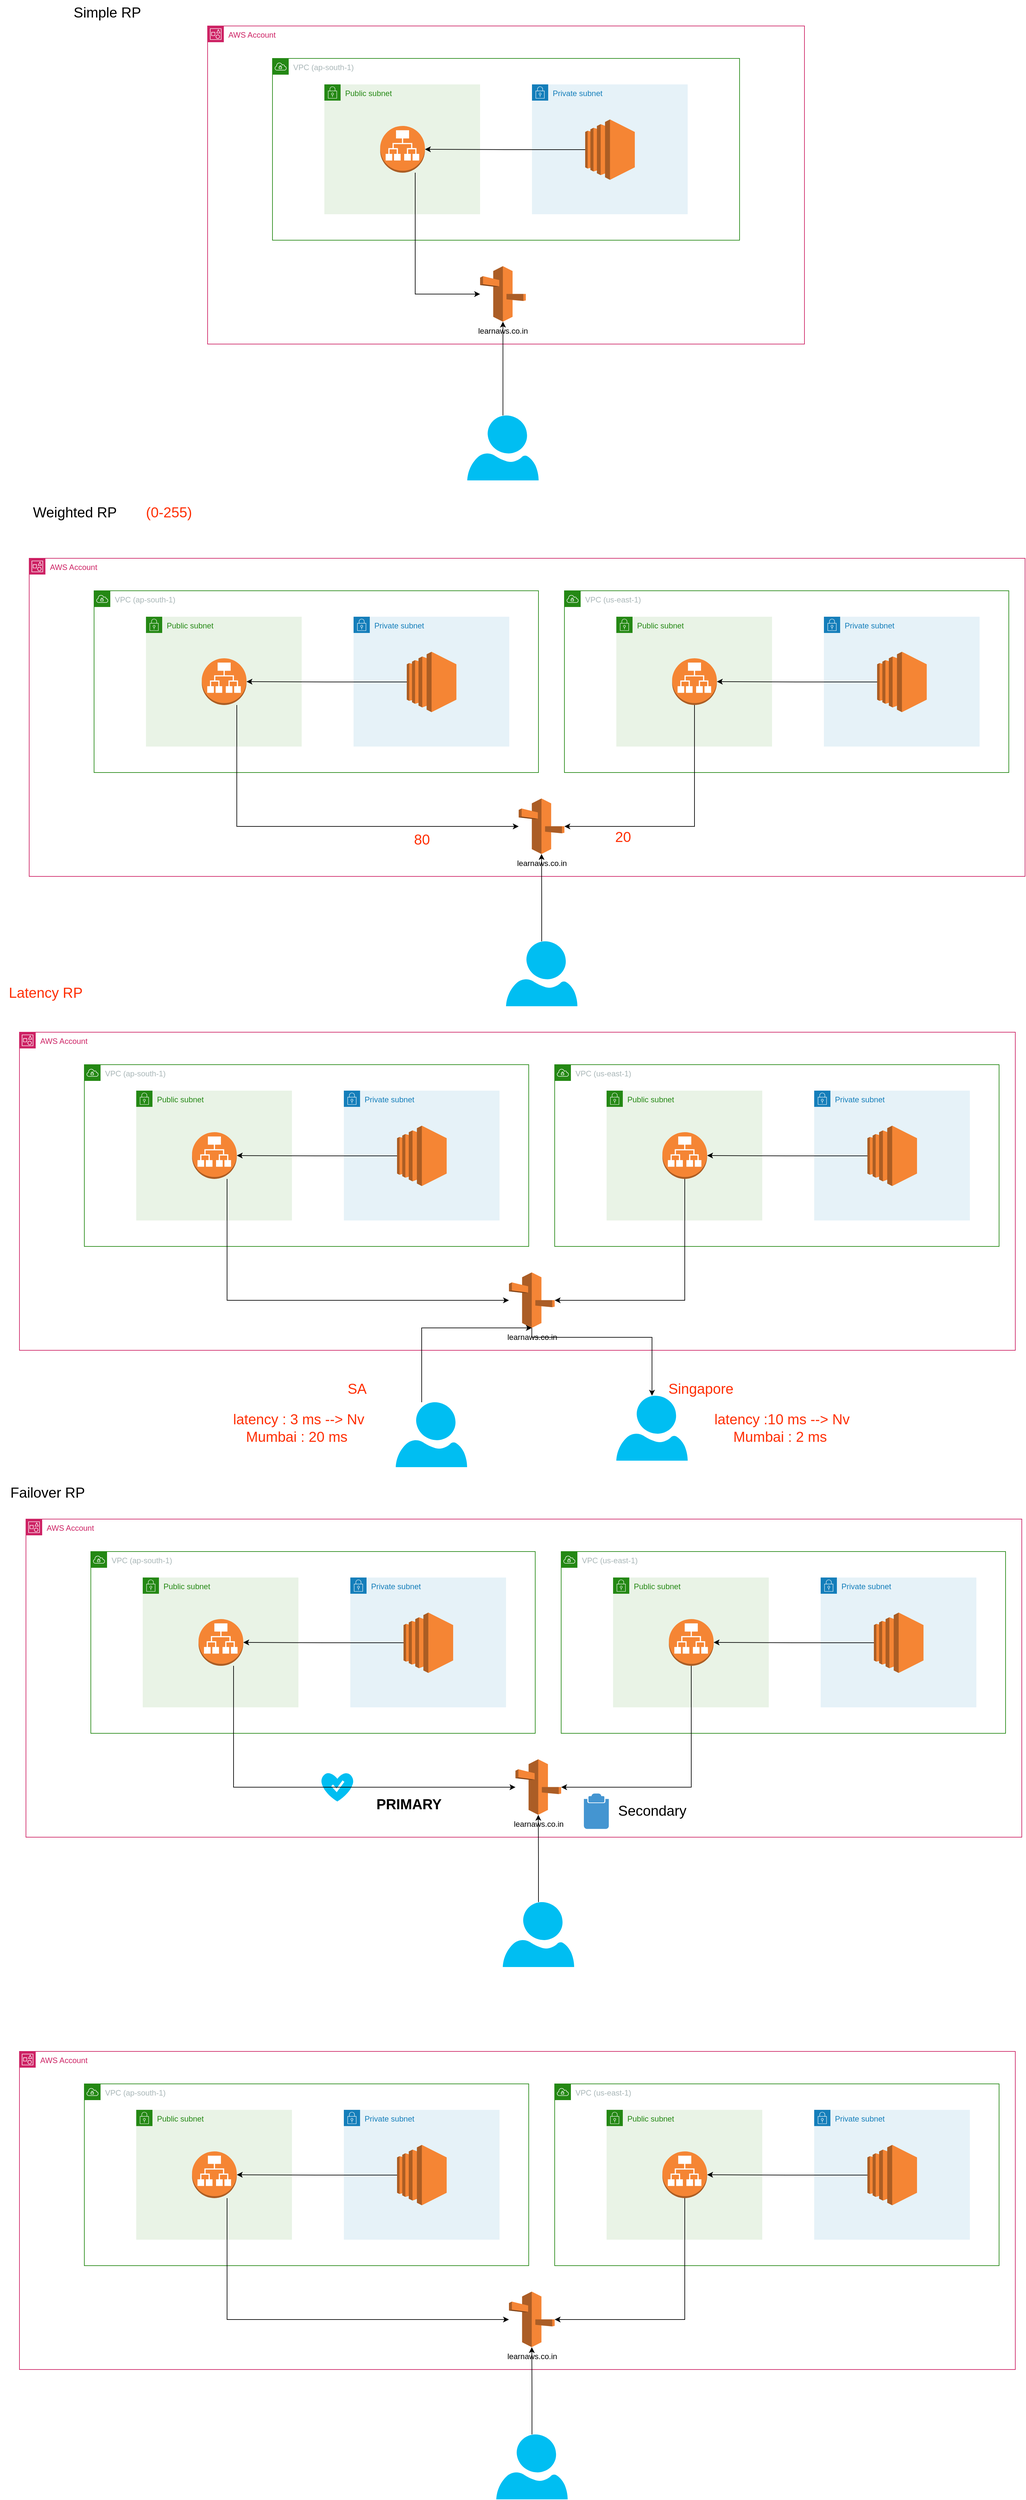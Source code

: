 <mxfile version="20.1.1" type="device"><diagram id="9khf5pBnNxR_kiDFVO9-" name="Page-1"><mxGraphModel dx="2280" dy="1040" grid="1" gridSize="10" guides="1" tooltips="1" connect="1" arrows="1" fold="1" page="1" pageScale="1" pageWidth="827" pageHeight="1169" math="0" shadow="0"><root><mxCell id="0"/><mxCell id="1" parent="0"/><mxCell id="ol1TH0Oiye4qKC3WjHIc-1" value="VPC (ap-south-1)" style="points=[[0,0],[0.25,0],[0.5,0],[0.75,0],[1,0],[1,0.25],[1,0.5],[1,0.75],[1,1],[0.75,1],[0.5,1],[0.25,1],[0,1],[0,0.75],[0,0.5],[0,0.25]];outlineConnect=0;gradientColor=none;html=1;whiteSpace=wrap;fontSize=12;fontStyle=0;container=1;pointerEvents=0;collapsible=0;recursiveResize=0;shape=mxgraph.aws4.group;grIcon=mxgraph.aws4.group_vpc;strokeColor=#248814;fillColor=none;verticalAlign=top;align=left;spacingLeft=30;fontColor=#AAB7B8;dashed=0;" vertex="1" parent="1"><mxGeometry x="430" y="100" width="720" height="280" as="geometry"/></mxCell><mxCell id="ol1TH0Oiye4qKC3WjHIc-2" value="Public subnet" style="points=[[0,0],[0.25,0],[0.5,0],[0.75,0],[1,0],[1,0.25],[1,0.5],[1,0.75],[1,1],[0.75,1],[0.5,1],[0.25,1],[0,1],[0,0.75],[0,0.5],[0,0.25]];outlineConnect=0;gradientColor=none;html=1;whiteSpace=wrap;fontSize=12;fontStyle=0;container=1;pointerEvents=0;collapsible=0;recursiveResize=0;shape=mxgraph.aws4.group;grIcon=mxgraph.aws4.group_security_group;grStroke=0;strokeColor=#248814;fillColor=#E9F3E6;verticalAlign=top;align=left;spacingLeft=30;fontColor=#248814;dashed=0;" vertex="1" parent="ol1TH0Oiye4qKC3WjHIc-1"><mxGeometry x="80" y="40" width="240" height="200" as="geometry"/></mxCell><mxCell id="ol1TH0Oiye4qKC3WjHIc-5" value="" style="outlineConnect=0;dashed=0;verticalLabelPosition=bottom;verticalAlign=top;align=center;html=1;shape=mxgraph.aws3.application_load_balancer;fillColor=#F58534;gradientColor=none;" vertex="1" parent="ol1TH0Oiye4qKC3WjHIc-2"><mxGeometry x="86" y="64" width="69" height="72" as="geometry"/></mxCell><mxCell id="ol1TH0Oiye4qKC3WjHIc-3" value="Private subnet" style="points=[[0,0],[0.25,0],[0.5,0],[0.75,0],[1,0],[1,0.25],[1,0.5],[1,0.75],[1,1],[0.75,1],[0.5,1],[0.25,1],[0,1],[0,0.75],[0,0.5],[0,0.25]];outlineConnect=0;gradientColor=none;html=1;whiteSpace=wrap;fontSize=12;fontStyle=0;container=1;pointerEvents=0;collapsible=0;recursiveResize=0;shape=mxgraph.aws4.group;grIcon=mxgraph.aws4.group_security_group;grStroke=0;strokeColor=#147EBA;fillColor=#E6F2F8;verticalAlign=top;align=left;spacingLeft=30;fontColor=#147EBA;dashed=0;" vertex="1" parent="ol1TH0Oiye4qKC3WjHIc-1"><mxGeometry x="400" y="40" width="240" height="200" as="geometry"/></mxCell><mxCell id="ol1TH0Oiye4qKC3WjHIc-4" value="" style="outlineConnect=0;dashed=0;verticalLabelPosition=bottom;verticalAlign=top;align=center;html=1;shape=mxgraph.aws3.ec2;fillColor=#F58534;gradientColor=none;" vertex="1" parent="ol1TH0Oiye4qKC3WjHIc-3"><mxGeometry x="82" y="54" width="76.5" height="93" as="geometry"/></mxCell><mxCell id="ol1TH0Oiye4qKC3WjHIc-9" style="edgeStyle=orthogonalEdgeStyle;rounded=0;orthogonalLoop=1;jettySize=auto;html=1;" edge="1" parent="ol1TH0Oiye4qKC3WjHIc-1" source="ol1TH0Oiye4qKC3WjHIc-4" target="ol1TH0Oiye4qKC3WjHIc-5"><mxGeometry relative="1" as="geometry"/></mxCell><mxCell id="ol1TH0Oiye4qKC3WjHIc-6" value="AWS Account" style="points=[[0,0],[0.25,0],[0.5,0],[0.75,0],[1,0],[1,0.25],[1,0.5],[1,0.75],[1,1],[0.75,1],[0.5,1],[0.25,1],[0,1],[0,0.75],[0,0.5],[0,0.25]];outlineConnect=0;gradientColor=none;html=1;whiteSpace=wrap;fontSize=12;fontStyle=0;container=1;pointerEvents=0;collapsible=0;recursiveResize=0;shape=mxgraph.aws4.group;grIcon=mxgraph.aws4.group_account;strokeColor=#CD2264;fillColor=none;verticalAlign=top;align=left;spacingLeft=30;fontColor=#CD2264;dashed=0;" vertex="1" parent="1"><mxGeometry x="330" y="50" width="920" height="490" as="geometry"/></mxCell><mxCell id="ol1TH0Oiye4qKC3WjHIc-8" value="learnaws.co.in" style="outlineConnect=0;dashed=0;verticalLabelPosition=bottom;verticalAlign=top;align=center;html=1;shape=mxgraph.aws3.route_53;fillColor=#F58536;gradientColor=none;" vertex="1" parent="ol1TH0Oiye4qKC3WjHIc-6"><mxGeometry x="420" y="370" width="70.5" height="85.5" as="geometry"/></mxCell><mxCell id="ol1TH0Oiye4qKC3WjHIc-10" style="edgeStyle=orthogonalEdgeStyle;rounded=0;orthogonalLoop=1;jettySize=auto;html=1;" edge="1" parent="1" source="ol1TH0Oiye4qKC3WjHIc-5" target="ol1TH0Oiye4qKC3WjHIc-8"><mxGeometry relative="1" as="geometry"><Array as="points"><mxPoint x="650" y="463"/></Array></mxGeometry></mxCell><mxCell id="ol1TH0Oiye4qKC3WjHIc-12" style="edgeStyle=orthogonalEdgeStyle;rounded=0;orthogonalLoop=1;jettySize=auto;html=1;entryX=0.5;entryY=1;entryDx=0;entryDy=0;entryPerimeter=0;" edge="1" parent="1" source="ol1TH0Oiye4qKC3WjHIc-11" target="ol1TH0Oiye4qKC3WjHIc-8"><mxGeometry relative="1" as="geometry"/></mxCell><mxCell id="ol1TH0Oiye4qKC3WjHIc-11" value="" style="verticalLabelPosition=bottom;html=1;verticalAlign=top;align=center;strokeColor=none;fillColor=#00BEF2;shape=mxgraph.azure.user;" vertex="1" parent="1"><mxGeometry x="730.25" y="650" width="110" height="100" as="geometry"/></mxCell><mxCell id="ol1TH0Oiye4qKC3WjHIc-13" value="&lt;font style=&quot;font-size: 22px;&quot;&gt;Simple RP&lt;/font&gt;" style="text;html=1;align=center;verticalAlign=middle;resizable=0;points=[];autosize=1;strokeColor=none;fillColor=none;" vertex="1" parent="1"><mxGeometry x="110" y="10" width="130" height="40" as="geometry"/></mxCell><mxCell id="ol1TH0Oiye4qKC3WjHIc-37" value="&lt;font style=&quot;font-size: 22px;&quot;&gt;Weighted RP&lt;/font&gt;" style="text;html=1;align=center;verticalAlign=middle;resizable=0;points=[];autosize=1;strokeColor=none;fillColor=none;" vertex="1" parent="1"><mxGeometry x="50" y="780" width="150" height="40" as="geometry"/></mxCell><mxCell id="ol1TH0Oiye4qKC3WjHIc-46" value="" style="group" vertex="1" connectable="0" parent="1"><mxGeometry x="55" y="870" width="1535" height="690" as="geometry"/></mxCell><mxCell id="ol1TH0Oiye4qKC3WjHIc-26" value="VPC (ap-south-1)" style="points=[[0,0],[0.25,0],[0.5,0],[0.75,0],[1,0],[1,0.25],[1,0.5],[1,0.75],[1,1],[0.75,1],[0.5,1],[0.25,1],[0,1],[0,0.75],[0,0.5],[0,0.25]];outlineConnect=0;gradientColor=none;html=1;whiteSpace=wrap;fontSize=12;fontStyle=0;container=1;pointerEvents=0;collapsible=0;recursiveResize=0;shape=mxgraph.aws4.group;grIcon=mxgraph.aws4.group_vpc;strokeColor=#248814;fillColor=none;verticalAlign=top;align=left;spacingLeft=30;fontColor=#AAB7B8;dashed=0;" vertex="1" parent="ol1TH0Oiye4qKC3WjHIc-46"><mxGeometry x="100" y="50" width="685" height="280" as="geometry"/></mxCell><mxCell id="ol1TH0Oiye4qKC3WjHIc-27" value="Public subnet" style="points=[[0,0],[0.25,0],[0.5,0],[0.75,0],[1,0],[1,0.25],[1,0.5],[1,0.75],[1,1],[0.75,1],[0.5,1],[0.25,1],[0,1],[0,0.75],[0,0.5],[0,0.25]];outlineConnect=0;gradientColor=none;html=1;whiteSpace=wrap;fontSize=12;fontStyle=0;container=1;pointerEvents=0;collapsible=0;recursiveResize=0;shape=mxgraph.aws4.group;grIcon=mxgraph.aws4.group_security_group;grStroke=0;strokeColor=#248814;fillColor=#E9F3E6;verticalAlign=top;align=left;spacingLeft=30;fontColor=#248814;dashed=0;" vertex="1" parent="ol1TH0Oiye4qKC3WjHIc-26"><mxGeometry x="80" y="40" width="240" height="200" as="geometry"/></mxCell><mxCell id="ol1TH0Oiye4qKC3WjHIc-28" value="" style="outlineConnect=0;dashed=0;verticalLabelPosition=bottom;verticalAlign=top;align=center;html=1;shape=mxgraph.aws3.application_load_balancer;fillColor=#F58534;gradientColor=none;" vertex="1" parent="ol1TH0Oiye4qKC3WjHIc-27"><mxGeometry x="86" y="64" width="69" height="72" as="geometry"/></mxCell><mxCell id="ol1TH0Oiye4qKC3WjHIc-29" value="Private subnet" style="points=[[0,0],[0.25,0],[0.5,0],[0.75,0],[1,0],[1,0.25],[1,0.5],[1,0.75],[1,1],[0.75,1],[0.5,1],[0.25,1],[0,1],[0,0.75],[0,0.5],[0,0.25]];outlineConnect=0;gradientColor=none;html=1;whiteSpace=wrap;fontSize=12;fontStyle=0;container=1;pointerEvents=0;collapsible=0;recursiveResize=0;shape=mxgraph.aws4.group;grIcon=mxgraph.aws4.group_security_group;grStroke=0;strokeColor=#147EBA;fillColor=#E6F2F8;verticalAlign=top;align=left;spacingLeft=30;fontColor=#147EBA;dashed=0;" vertex="1" parent="ol1TH0Oiye4qKC3WjHIc-26"><mxGeometry x="400" y="40" width="240" height="200" as="geometry"/></mxCell><mxCell id="ol1TH0Oiye4qKC3WjHIc-30" value="" style="outlineConnect=0;dashed=0;verticalLabelPosition=bottom;verticalAlign=top;align=center;html=1;shape=mxgraph.aws3.ec2;fillColor=#F58534;gradientColor=none;" vertex="1" parent="ol1TH0Oiye4qKC3WjHIc-29"><mxGeometry x="82" y="54" width="76.5" height="93" as="geometry"/></mxCell><mxCell id="ol1TH0Oiye4qKC3WjHIc-31" style="edgeStyle=orthogonalEdgeStyle;rounded=0;orthogonalLoop=1;jettySize=auto;html=1;" edge="1" parent="ol1TH0Oiye4qKC3WjHIc-26" source="ol1TH0Oiye4qKC3WjHIc-30" target="ol1TH0Oiye4qKC3WjHIc-28"><mxGeometry relative="1" as="geometry"/></mxCell><mxCell id="ol1TH0Oiye4qKC3WjHIc-32" value="AWS Account" style="points=[[0,0],[0.25,0],[0.5,0],[0.75,0],[1,0],[1,0.25],[1,0.5],[1,0.75],[1,1],[0.75,1],[0.5,1],[0.25,1],[0,1],[0,0.75],[0,0.5],[0,0.25]];outlineConnect=0;gradientColor=none;html=1;whiteSpace=wrap;fontSize=12;fontStyle=0;container=1;pointerEvents=0;collapsible=0;recursiveResize=0;shape=mxgraph.aws4.group;grIcon=mxgraph.aws4.group_account;strokeColor=#CD2264;fillColor=none;verticalAlign=top;align=left;spacingLeft=30;fontColor=#CD2264;dashed=0;" vertex="1" parent="ol1TH0Oiye4qKC3WjHIc-46"><mxGeometry width="1535" height="490" as="geometry"/></mxCell><mxCell id="ol1TH0Oiye4qKC3WjHIc-33" value="learnaws.co.in" style="outlineConnect=0;dashed=0;verticalLabelPosition=bottom;verticalAlign=top;align=center;html=1;shape=mxgraph.aws3.route_53;fillColor=#F58536;gradientColor=none;" vertex="1" parent="ol1TH0Oiye4qKC3WjHIc-32"><mxGeometry x="754.5" y="370" width="70.5" height="85.5" as="geometry"/></mxCell><mxCell id="ol1TH0Oiye4qKC3WjHIc-39" value="VPC (us-east-1)" style="points=[[0,0],[0.25,0],[0.5,0],[0.75,0],[1,0],[1,0.25],[1,0.5],[1,0.75],[1,1],[0.75,1],[0.5,1],[0.25,1],[0,1],[0,0.75],[0,0.5],[0,0.25]];outlineConnect=0;gradientColor=none;html=1;whiteSpace=wrap;fontSize=12;fontStyle=0;container=1;pointerEvents=0;collapsible=0;recursiveResize=0;shape=mxgraph.aws4.group;grIcon=mxgraph.aws4.group_vpc;strokeColor=#248814;fillColor=none;verticalAlign=top;align=left;spacingLeft=30;fontColor=#AAB7B8;dashed=0;" vertex="1" parent="ol1TH0Oiye4qKC3WjHIc-32"><mxGeometry x="825" y="50" width="685" height="280" as="geometry"/></mxCell><mxCell id="ol1TH0Oiye4qKC3WjHIc-40" value="Public subnet" style="points=[[0,0],[0.25,0],[0.5,0],[0.75,0],[1,0],[1,0.25],[1,0.5],[1,0.75],[1,1],[0.75,1],[0.5,1],[0.25,1],[0,1],[0,0.75],[0,0.5],[0,0.25]];outlineConnect=0;gradientColor=none;html=1;whiteSpace=wrap;fontSize=12;fontStyle=0;container=1;pointerEvents=0;collapsible=0;recursiveResize=0;shape=mxgraph.aws4.group;grIcon=mxgraph.aws4.group_security_group;grStroke=0;strokeColor=#248814;fillColor=#E9F3E6;verticalAlign=top;align=left;spacingLeft=30;fontColor=#248814;dashed=0;" vertex="1" parent="ol1TH0Oiye4qKC3WjHIc-39"><mxGeometry x="80" y="40" width="240" height="200" as="geometry"/></mxCell><mxCell id="ol1TH0Oiye4qKC3WjHIc-41" value="" style="outlineConnect=0;dashed=0;verticalLabelPosition=bottom;verticalAlign=top;align=center;html=1;shape=mxgraph.aws3.application_load_balancer;fillColor=#F58534;gradientColor=none;" vertex="1" parent="ol1TH0Oiye4qKC3WjHIc-40"><mxGeometry x="86" y="64" width="69" height="72" as="geometry"/></mxCell><mxCell id="ol1TH0Oiye4qKC3WjHIc-42" value="Private subnet" style="points=[[0,0],[0.25,0],[0.5,0],[0.75,0],[1,0],[1,0.25],[1,0.5],[1,0.75],[1,1],[0.75,1],[0.5,1],[0.25,1],[0,1],[0,0.75],[0,0.5],[0,0.25]];outlineConnect=0;gradientColor=none;html=1;whiteSpace=wrap;fontSize=12;fontStyle=0;container=1;pointerEvents=0;collapsible=0;recursiveResize=0;shape=mxgraph.aws4.group;grIcon=mxgraph.aws4.group_security_group;grStroke=0;strokeColor=#147EBA;fillColor=#E6F2F8;verticalAlign=top;align=left;spacingLeft=30;fontColor=#147EBA;dashed=0;" vertex="1" parent="ol1TH0Oiye4qKC3WjHIc-39"><mxGeometry x="400" y="40" width="240" height="200" as="geometry"/></mxCell><mxCell id="ol1TH0Oiye4qKC3WjHIc-43" value="" style="outlineConnect=0;dashed=0;verticalLabelPosition=bottom;verticalAlign=top;align=center;html=1;shape=mxgraph.aws3.ec2;fillColor=#F58534;gradientColor=none;" vertex="1" parent="ol1TH0Oiye4qKC3WjHIc-42"><mxGeometry x="82" y="54" width="76.5" height="93" as="geometry"/></mxCell><mxCell id="ol1TH0Oiye4qKC3WjHIc-44" style="edgeStyle=orthogonalEdgeStyle;rounded=0;orthogonalLoop=1;jettySize=auto;html=1;" edge="1" parent="ol1TH0Oiye4qKC3WjHIc-39" source="ol1TH0Oiye4qKC3WjHIc-43" target="ol1TH0Oiye4qKC3WjHIc-41"><mxGeometry relative="1" as="geometry"/></mxCell><mxCell id="ol1TH0Oiye4qKC3WjHIc-45" style="edgeStyle=orthogonalEdgeStyle;rounded=0;orthogonalLoop=1;jettySize=auto;html=1;fontSize=22;" edge="1" parent="ol1TH0Oiye4qKC3WjHIc-32" source="ol1TH0Oiye4qKC3WjHIc-41" target="ol1TH0Oiye4qKC3WjHIc-33"><mxGeometry relative="1" as="geometry"><Array as="points"><mxPoint x="1026" y="413"/></Array></mxGeometry></mxCell><mxCell id="ol1TH0Oiye4qKC3WjHIc-34" style="edgeStyle=orthogonalEdgeStyle;rounded=0;orthogonalLoop=1;jettySize=auto;html=1;" edge="1" parent="ol1TH0Oiye4qKC3WjHIc-46" source="ol1TH0Oiye4qKC3WjHIc-28" target="ol1TH0Oiye4qKC3WjHIc-33"><mxGeometry relative="1" as="geometry"><Array as="points"><mxPoint x="320" y="413"/></Array></mxGeometry></mxCell><mxCell id="ol1TH0Oiye4qKC3WjHIc-35" style="edgeStyle=orthogonalEdgeStyle;rounded=0;orthogonalLoop=1;jettySize=auto;html=1;entryX=0.5;entryY=1;entryDx=0;entryDy=0;entryPerimeter=0;" edge="1" parent="ol1TH0Oiye4qKC3WjHIc-46" source="ol1TH0Oiye4qKC3WjHIc-36" target="ol1TH0Oiye4qKC3WjHIc-33"><mxGeometry relative="1" as="geometry"/></mxCell><mxCell id="ol1TH0Oiye4qKC3WjHIc-36" value="" style="verticalLabelPosition=bottom;html=1;verticalAlign=top;align=center;strokeColor=none;fillColor=#00BEF2;shape=mxgraph.azure.user;" vertex="1" parent="ol1TH0Oiye4qKC3WjHIc-46"><mxGeometry x="735" y="590" width="110" height="100" as="geometry"/></mxCell><mxCell id="ol1TH0Oiye4qKC3WjHIc-66" value="" style="group" vertex="1" connectable="0" parent="1"><mxGeometry x="50" y="2350" width="1535" height="690" as="geometry"/></mxCell><mxCell id="ol1TH0Oiye4qKC3WjHIc-67" value="VPC (ap-south-1)" style="points=[[0,0],[0.25,0],[0.5,0],[0.75,0],[1,0],[1,0.25],[1,0.5],[1,0.75],[1,1],[0.75,1],[0.5,1],[0.25,1],[0,1],[0,0.75],[0,0.5],[0,0.25]];outlineConnect=0;gradientColor=none;html=1;whiteSpace=wrap;fontSize=12;fontStyle=0;container=1;pointerEvents=0;collapsible=0;recursiveResize=0;shape=mxgraph.aws4.group;grIcon=mxgraph.aws4.group_vpc;strokeColor=#248814;fillColor=none;verticalAlign=top;align=left;spacingLeft=30;fontColor=#AAB7B8;dashed=0;" vertex="1" parent="ol1TH0Oiye4qKC3WjHIc-66"><mxGeometry x="100" y="50" width="685" height="280" as="geometry"/></mxCell><mxCell id="ol1TH0Oiye4qKC3WjHIc-68" value="Public subnet" style="points=[[0,0],[0.25,0],[0.5,0],[0.75,0],[1,0],[1,0.25],[1,0.5],[1,0.75],[1,1],[0.75,1],[0.5,1],[0.25,1],[0,1],[0,0.75],[0,0.5],[0,0.25]];outlineConnect=0;gradientColor=none;html=1;whiteSpace=wrap;fontSize=12;fontStyle=0;container=1;pointerEvents=0;collapsible=0;recursiveResize=0;shape=mxgraph.aws4.group;grIcon=mxgraph.aws4.group_security_group;grStroke=0;strokeColor=#248814;fillColor=#E9F3E6;verticalAlign=top;align=left;spacingLeft=30;fontColor=#248814;dashed=0;" vertex="1" parent="ol1TH0Oiye4qKC3WjHIc-67"><mxGeometry x="80" y="40" width="240" height="200" as="geometry"/></mxCell><mxCell id="ol1TH0Oiye4qKC3WjHIc-69" value="" style="outlineConnect=0;dashed=0;verticalLabelPosition=bottom;verticalAlign=top;align=center;html=1;shape=mxgraph.aws3.application_load_balancer;fillColor=#F58534;gradientColor=none;" vertex="1" parent="ol1TH0Oiye4qKC3WjHIc-68"><mxGeometry x="86" y="64" width="69" height="72" as="geometry"/></mxCell><mxCell id="ol1TH0Oiye4qKC3WjHIc-70" value="Private subnet" style="points=[[0,0],[0.25,0],[0.5,0],[0.75,0],[1,0],[1,0.25],[1,0.5],[1,0.75],[1,1],[0.75,1],[0.5,1],[0.25,1],[0,1],[0,0.75],[0,0.5],[0,0.25]];outlineConnect=0;gradientColor=none;html=1;whiteSpace=wrap;fontSize=12;fontStyle=0;container=1;pointerEvents=0;collapsible=0;recursiveResize=0;shape=mxgraph.aws4.group;grIcon=mxgraph.aws4.group_security_group;grStroke=0;strokeColor=#147EBA;fillColor=#E6F2F8;verticalAlign=top;align=left;spacingLeft=30;fontColor=#147EBA;dashed=0;" vertex="1" parent="ol1TH0Oiye4qKC3WjHIc-67"><mxGeometry x="400" y="40" width="240" height="200" as="geometry"/></mxCell><mxCell id="ol1TH0Oiye4qKC3WjHIc-71" value="" style="outlineConnect=0;dashed=0;verticalLabelPosition=bottom;verticalAlign=top;align=center;html=1;shape=mxgraph.aws3.ec2;fillColor=#F58534;gradientColor=none;" vertex="1" parent="ol1TH0Oiye4qKC3WjHIc-70"><mxGeometry x="82" y="54" width="76.5" height="93" as="geometry"/></mxCell><mxCell id="ol1TH0Oiye4qKC3WjHIc-72" style="edgeStyle=orthogonalEdgeStyle;rounded=0;orthogonalLoop=1;jettySize=auto;html=1;" edge="1" parent="ol1TH0Oiye4qKC3WjHIc-67" source="ol1TH0Oiye4qKC3WjHIc-71" target="ol1TH0Oiye4qKC3WjHIc-69"><mxGeometry relative="1" as="geometry"/></mxCell><mxCell id="ol1TH0Oiye4qKC3WjHIc-73" value="AWS Account" style="points=[[0,0],[0.25,0],[0.5,0],[0.75,0],[1,0],[1,0.25],[1,0.5],[1,0.75],[1,1],[0.75,1],[0.5,1],[0.25,1],[0,1],[0,0.75],[0,0.5],[0,0.25]];outlineConnect=0;gradientColor=none;html=1;whiteSpace=wrap;fontSize=12;fontStyle=0;container=1;pointerEvents=0;collapsible=0;recursiveResize=0;shape=mxgraph.aws4.group;grIcon=mxgraph.aws4.group_account;strokeColor=#CD2264;fillColor=none;verticalAlign=top;align=left;spacingLeft=30;fontColor=#CD2264;dashed=0;" vertex="1" parent="ol1TH0Oiye4qKC3WjHIc-66"><mxGeometry width="1535" height="490" as="geometry"/></mxCell><mxCell id="ol1TH0Oiye4qKC3WjHIc-74" value="learnaws.co.in" style="outlineConnect=0;dashed=0;verticalLabelPosition=bottom;verticalAlign=top;align=center;html=1;shape=mxgraph.aws3.route_53;fillColor=#F58536;gradientColor=none;" vertex="1" parent="ol1TH0Oiye4qKC3WjHIc-73"><mxGeometry x="754.5" y="370" width="70.5" height="85.5" as="geometry"/></mxCell><mxCell id="ol1TH0Oiye4qKC3WjHIc-75" value="VPC (us-east-1)" style="points=[[0,0],[0.25,0],[0.5,0],[0.75,0],[1,0],[1,0.25],[1,0.5],[1,0.75],[1,1],[0.75,1],[0.5,1],[0.25,1],[0,1],[0,0.75],[0,0.5],[0,0.25]];outlineConnect=0;gradientColor=none;html=1;whiteSpace=wrap;fontSize=12;fontStyle=0;container=1;pointerEvents=0;collapsible=0;recursiveResize=0;shape=mxgraph.aws4.group;grIcon=mxgraph.aws4.group_vpc;strokeColor=#248814;fillColor=none;verticalAlign=top;align=left;spacingLeft=30;fontColor=#AAB7B8;dashed=0;" vertex="1" parent="ol1TH0Oiye4qKC3WjHIc-73"><mxGeometry x="825" y="50" width="685" height="280" as="geometry"/></mxCell><mxCell id="ol1TH0Oiye4qKC3WjHIc-76" value="Public subnet" style="points=[[0,0],[0.25,0],[0.5,0],[0.75,0],[1,0],[1,0.25],[1,0.5],[1,0.75],[1,1],[0.75,1],[0.5,1],[0.25,1],[0,1],[0,0.75],[0,0.5],[0,0.25]];outlineConnect=0;gradientColor=none;html=1;whiteSpace=wrap;fontSize=12;fontStyle=0;container=1;pointerEvents=0;collapsible=0;recursiveResize=0;shape=mxgraph.aws4.group;grIcon=mxgraph.aws4.group_security_group;grStroke=0;strokeColor=#248814;fillColor=#E9F3E6;verticalAlign=top;align=left;spacingLeft=30;fontColor=#248814;dashed=0;" vertex="1" parent="ol1TH0Oiye4qKC3WjHIc-75"><mxGeometry x="80" y="40" width="240" height="200" as="geometry"/></mxCell><mxCell id="ol1TH0Oiye4qKC3WjHIc-77" value="" style="outlineConnect=0;dashed=0;verticalLabelPosition=bottom;verticalAlign=top;align=center;html=1;shape=mxgraph.aws3.application_load_balancer;fillColor=#F58534;gradientColor=none;" vertex="1" parent="ol1TH0Oiye4qKC3WjHIc-76"><mxGeometry x="86" y="64" width="69" height="72" as="geometry"/></mxCell><mxCell id="ol1TH0Oiye4qKC3WjHIc-78" value="Private subnet" style="points=[[0,0],[0.25,0],[0.5,0],[0.75,0],[1,0],[1,0.25],[1,0.5],[1,0.75],[1,1],[0.75,1],[0.5,1],[0.25,1],[0,1],[0,0.75],[0,0.5],[0,0.25]];outlineConnect=0;gradientColor=none;html=1;whiteSpace=wrap;fontSize=12;fontStyle=0;container=1;pointerEvents=0;collapsible=0;recursiveResize=0;shape=mxgraph.aws4.group;grIcon=mxgraph.aws4.group_security_group;grStroke=0;strokeColor=#147EBA;fillColor=#E6F2F8;verticalAlign=top;align=left;spacingLeft=30;fontColor=#147EBA;dashed=0;" vertex="1" parent="ol1TH0Oiye4qKC3WjHIc-75"><mxGeometry x="400" y="40" width="240" height="200" as="geometry"/></mxCell><mxCell id="ol1TH0Oiye4qKC3WjHIc-79" value="" style="outlineConnect=0;dashed=0;verticalLabelPosition=bottom;verticalAlign=top;align=center;html=1;shape=mxgraph.aws3.ec2;fillColor=#F58534;gradientColor=none;" vertex="1" parent="ol1TH0Oiye4qKC3WjHIc-78"><mxGeometry x="82" y="54" width="76.5" height="93" as="geometry"/></mxCell><mxCell id="ol1TH0Oiye4qKC3WjHIc-80" style="edgeStyle=orthogonalEdgeStyle;rounded=0;orthogonalLoop=1;jettySize=auto;html=1;" edge="1" parent="ol1TH0Oiye4qKC3WjHIc-75" source="ol1TH0Oiye4qKC3WjHIc-79" target="ol1TH0Oiye4qKC3WjHIc-77"><mxGeometry relative="1" as="geometry"/></mxCell><mxCell id="ol1TH0Oiye4qKC3WjHIc-81" style="edgeStyle=orthogonalEdgeStyle;rounded=0;orthogonalLoop=1;jettySize=auto;html=1;fontSize=22;" edge="1" parent="ol1TH0Oiye4qKC3WjHIc-73" source="ol1TH0Oiye4qKC3WjHIc-77" target="ol1TH0Oiye4qKC3WjHIc-74"><mxGeometry relative="1" as="geometry"><Array as="points"><mxPoint x="1026" y="413"/></Array></mxGeometry></mxCell><mxCell id="ol1TH0Oiye4qKC3WjHIc-116" value="" style="verticalLabelPosition=bottom;html=1;verticalAlign=top;align=center;strokeColor=none;fillColor=#00BEF2;shape=mxgraph.azure.healthy;fontSize=22;fontColor=#000000;" vertex="1" parent="ol1TH0Oiye4qKC3WjHIc-73"><mxGeometry x="455" y="390" width="50" height="45" as="geometry"/></mxCell><mxCell id="ol1TH0Oiye4qKC3WjHIc-82" style="edgeStyle=orthogonalEdgeStyle;rounded=0;orthogonalLoop=1;jettySize=auto;html=1;" edge="1" parent="ol1TH0Oiye4qKC3WjHIc-66" source="ol1TH0Oiye4qKC3WjHIc-69" target="ol1TH0Oiye4qKC3WjHIc-74"><mxGeometry relative="1" as="geometry"><Array as="points"><mxPoint x="320" y="413"/></Array></mxGeometry></mxCell><mxCell id="ol1TH0Oiye4qKC3WjHIc-83" style="edgeStyle=orthogonalEdgeStyle;rounded=0;orthogonalLoop=1;jettySize=auto;html=1;entryX=0.5;entryY=1;entryDx=0;entryDy=0;entryPerimeter=0;" edge="1" parent="ol1TH0Oiye4qKC3WjHIc-66" source="ol1TH0Oiye4qKC3WjHIc-84" target="ol1TH0Oiye4qKC3WjHIc-74"><mxGeometry relative="1" as="geometry"/></mxCell><mxCell id="ol1TH0Oiye4qKC3WjHIc-84" value="" style="verticalLabelPosition=bottom;html=1;verticalAlign=top;align=center;strokeColor=none;fillColor=#00BEF2;shape=mxgraph.azure.user;" vertex="1" parent="ol1TH0Oiye4qKC3WjHIc-66"><mxGeometry x="735" y="590" width="110" height="100" as="geometry"/></mxCell><mxCell id="ol1TH0Oiye4qKC3WjHIc-119" value="Secondary" style="text;html=1;align=center;verticalAlign=middle;resizable=0;points=[];autosize=1;strokeColor=none;fillColor=none;fontSize=22;fontColor=#000000;" vertex="1" parent="ol1TH0Oiye4qKC3WjHIc-66"><mxGeometry x="900" y="430" width="130" height="40" as="geometry"/></mxCell><mxCell id="ol1TH0Oiye4qKC3WjHIc-118" value="" style="shadow=0;dashed=0;html=1;strokeColor=none;fillColor=#4495D1;labelPosition=center;verticalLabelPosition=bottom;verticalAlign=top;align=center;outlineConnect=0;shape=mxgraph.veeam.failover_plan;fontSize=22;fontColor=#000000;" vertex="1" parent="ol1TH0Oiye4qKC3WjHIc-66"><mxGeometry x="860" y="422.8" width="38.4" height="54.4" as="geometry"/></mxCell><mxCell id="ol1TH0Oiye4qKC3WjHIc-85" value="" style="group" vertex="1" connectable="0" parent="1"><mxGeometry x="40" y="3170" width="1535" height="690" as="geometry"/></mxCell><mxCell id="ol1TH0Oiye4qKC3WjHIc-86" value="VPC (ap-south-1)" style="points=[[0,0],[0.25,0],[0.5,0],[0.75,0],[1,0],[1,0.25],[1,0.5],[1,0.75],[1,1],[0.75,1],[0.5,1],[0.25,1],[0,1],[0,0.75],[0,0.5],[0,0.25]];outlineConnect=0;gradientColor=none;html=1;whiteSpace=wrap;fontSize=12;fontStyle=0;container=1;pointerEvents=0;collapsible=0;recursiveResize=0;shape=mxgraph.aws4.group;grIcon=mxgraph.aws4.group_vpc;strokeColor=#248814;fillColor=none;verticalAlign=top;align=left;spacingLeft=30;fontColor=#AAB7B8;dashed=0;" vertex="1" parent="ol1TH0Oiye4qKC3WjHIc-85"><mxGeometry x="100" y="50" width="685" height="280" as="geometry"/></mxCell><mxCell id="ol1TH0Oiye4qKC3WjHIc-87" value="Public subnet" style="points=[[0,0],[0.25,0],[0.5,0],[0.75,0],[1,0],[1,0.25],[1,0.5],[1,0.75],[1,1],[0.75,1],[0.5,1],[0.25,1],[0,1],[0,0.75],[0,0.5],[0,0.25]];outlineConnect=0;gradientColor=none;html=1;whiteSpace=wrap;fontSize=12;fontStyle=0;container=1;pointerEvents=0;collapsible=0;recursiveResize=0;shape=mxgraph.aws4.group;grIcon=mxgraph.aws4.group_security_group;grStroke=0;strokeColor=#248814;fillColor=#E9F3E6;verticalAlign=top;align=left;spacingLeft=30;fontColor=#248814;dashed=0;" vertex="1" parent="ol1TH0Oiye4qKC3WjHIc-86"><mxGeometry x="80" y="40" width="240" height="200" as="geometry"/></mxCell><mxCell id="ol1TH0Oiye4qKC3WjHIc-88" value="" style="outlineConnect=0;dashed=0;verticalLabelPosition=bottom;verticalAlign=top;align=center;html=1;shape=mxgraph.aws3.application_load_balancer;fillColor=#F58534;gradientColor=none;" vertex="1" parent="ol1TH0Oiye4qKC3WjHIc-87"><mxGeometry x="86" y="64" width="69" height="72" as="geometry"/></mxCell><mxCell id="ol1TH0Oiye4qKC3WjHIc-89" value="Private subnet" style="points=[[0,0],[0.25,0],[0.5,0],[0.75,0],[1,0],[1,0.25],[1,0.5],[1,0.75],[1,1],[0.75,1],[0.5,1],[0.25,1],[0,1],[0,0.75],[0,0.5],[0,0.25]];outlineConnect=0;gradientColor=none;html=1;whiteSpace=wrap;fontSize=12;fontStyle=0;container=1;pointerEvents=0;collapsible=0;recursiveResize=0;shape=mxgraph.aws4.group;grIcon=mxgraph.aws4.group_security_group;grStroke=0;strokeColor=#147EBA;fillColor=#E6F2F8;verticalAlign=top;align=left;spacingLeft=30;fontColor=#147EBA;dashed=0;" vertex="1" parent="ol1TH0Oiye4qKC3WjHIc-86"><mxGeometry x="400" y="40" width="240" height="200" as="geometry"/></mxCell><mxCell id="ol1TH0Oiye4qKC3WjHIc-90" value="" style="outlineConnect=0;dashed=0;verticalLabelPosition=bottom;verticalAlign=top;align=center;html=1;shape=mxgraph.aws3.ec2;fillColor=#F58534;gradientColor=none;" vertex="1" parent="ol1TH0Oiye4qKC3WjHIc-89"><mxGeometry x="82" y="54" width="76.5" height="93" as="geometry"/></mxCell><mxCell id="ol1TH0Oiye4qKC3WjHIc-91" style="edgeStyle=orthogonalEdgeStyle;rounded=0;orthogonalLoop=1;jettySize=auto;html=1;" edge="1" parent="ol1TH0Oiye4qKC3WjHIc-86" source="ol1TH0Oiye4qKC3WjHIc-90" target="ol1TH0Oiye4qKC3WjHIc-88"><mxGeometry relative="1" as="geometry"/></mxCell><mxCell id="ol1TH0Oiye4qKC3WjHIc-92" value="AWS Account" style="points=[[0,0],[0.25,0],[0.5,0],[0.75,0],[1,0],[1,0.25],[1,0.5],[1,0.75],[1,1],[0.75,1],[0.5,1],[0.25,1],[0,1],[0,0.75],[0,0.5],[0,0.25]];outlineConnect=0;gradientColor=none;html=1;whiteSpace=wrap;fontSize=12;fontStyle=0;container=1;pointerEvents=0;collapsible=0;recursiveResize=0;shape=mxgraph.aws4.group;grIcon=mxgraph.aws4.group_account;strokeColor=#CD2264;fillColor=none;verticalAlign=top;align=left;spacingLeft=30;fontColor=#CD2264;dashed=0;" vertex="1" parent="ol1TH0Oiye4qKC3WjHIc-85"><mxGeometry width="1535" height="490" as="geometry"/></mxCell><mxCell id="ol1TH0Oiye4qKC3WjHIc-93" value="learnaws.co.in" style="outlineConnect=0;dashed=0;verticalLabelPosition=bottom;verticalAlign=top;align=center;html=1;shape=mxgraph.aws3.route_53;fillColor=#F58536;gradientColor=none;" vertex="1" parent="ol1TH0Oiye4qKC3WjHIc-92"><mxGeometry x="754.5" y="370" width="70.5" height="85.5" as="geometry"/></mxCell><mxCell id="ol1TH0Oiye4qKC3WjHIc-94" value="VPC (us-east-1)" style="points=[[0,0],[0.25,0],[0.5,0],[0.75,0],[1,0],[1,0.25],[1,0.5],[1,0.75],[1,1],[0.75,1],[0.5,1],[0.25,1],[0,1],[0,0.75],[0,0.5],[0,0.25]];outlineConnect=0;gradientColor=none;html=1;whiteSpace=wrap;fontSize=12;fontStyle=0;container=1;pointerEvents=0;collapsible=0;recursiveResize=0;shape=mxgraph.aws4.group;grIcon=mxgraph.aws4.group_vpc;strokeColor=#248814;fillColor=none;verticalAlign=top;align=left;spacingLeft=30;fontColor=#AAB7B8;dashed=0;" vertex="1" parent="ol1TH0Oiye4qKC3WjHIc-92"><mxGeometry x="825" y="50" width="685" height="280" as="geometry"/></mxCell><mxCell id="ol1TH0Oiye4qKC3WjHIc-95" value="Public subnet" style="points=[[0,0],[0.25,0],[0.5,0],[0.75,0],[1,0],[1,0.25],[1,0.5],[1,0.75],[1,1],[0.75,1],[0.5,1],[0.25,1],[0,1],[0,0.75],[0,0.5],[0,0.25]];outlineConnect=0;gradientColor=none;html=1;whiteSpace=wrap;fontSize=12;fontStyle=0;container=1;pointerEvents=0;collapsible=0;recursiveResize=0;shape=mxgraph.aws4.group;grIcon=mxgraph.aws4.group_security_group;grStroke=0;strokeColor=#248814;fillColor=#E9F3E6;verticalAlign=top;align=left;spacingLeft=30;fontColor=#248814;dashed=0;" vertex="1" parent="ol1TH0Oiye4qKC3WjHIc-94"><mxGeometry x="80" y="40" width="240" height="200" as="geometry"/></mxCell><mxCell id="ol1TH0Oiye4qKC3WjHIc-96" value="" style="outlineConnect=0;dashed=0;verticalLabelPosition=bottom;verticalAlign=top;align=center;html=1;shape=mxgraph.aws3.application_load_balancer;fillColor=#F58534;gradientColor=none;" vertex="1" parent="ol1TH0Oiye4qKC3WjHIc-95"><mxGeometry x="86" y="64" width="69" height="72" as="geometry"/></mxCell><mxCell id="ol1TH0Oiye4qKC3WjHIc-97" value="Private subnet" style="points=[[0,0],[0.25,0],[0.5,0],[0.75,0],[1,0],[1,0.25],[1,0.5],[1,0.75],[1,1],[0.75,1],[0.5,1],[0.25,1],[0,1],[0,0.75],[0,0.5],[0,0.25]];outlineConnect=0;gradientColor=none;html=1;whiteSpace=wrap;fontSize=12;fontStyle=0;container=1;pointerEvents=0;collapsible=0;recursiveResize=0;shape=mxgraph.aws4.group;grIcon=mxgraph.aws4.group_security_group;grStroke=0;strokeColor=#147EBA;fillColor=#E6F2F8;verticalAlign=top;align=left;spacingLeft=30;fontColor=#147EBA;dashed=0;" vertex="1" parent="ol1TH0Oiye4qKC3WjHIc-94"><mxGeometry x="400" y="40" width="240" height="200" as="geometry"/></mxCell><mxCell id="ol1TH0Oiye4qKC3WjHIc-98" value="" style="outlineConnect=0;dashed=0;verticalLabelPosition=bottom;verticalAlign=top;align=center;html=1;shape=mxgraph.aws3.ec2;fillColor=#F58534;gradientColor=none;" vertex="1" parent="ol1TH0Oiye4qKC3WjHIc-97"><mxGeometry x="82" y="54" width="76.5" height="93" as="geometry"/></mxCell><mxCell id="ol1TH0Oiye4qKC3WjHIc-99" style="edgeStyle=orthogonalEdgeStyle;rounded=0;orthogonalLoop=1;jettySize=auto;html=1;" edge="1" parent="ol1TH0Oiye4qKC3WjHIc-94" source="ol1TH0Oiye4qKC3WjHIc-98" target="ol1TH0Oiye4qKC3WjHIc-96"><mxGeometry relative="1" as="geometry"/></mxCell><mxCell id="ol1TH0Oiye4qKC3WjHIc-100" style="edgeStyle=orthogonalEdgeStyle;rounded=0;orthogonalLoop=1;jettySize=auto;html=1;fontSize=22;" edge="1" parent="ol1TH0Oiye4qKC3WjHIc-92" source="ol1TH0Oiye4qKC3WjHIc-96" target="ol1TH0Oiye4qKC3WjHIc-93"><mxGeometry relative="1" as="geometry"><Array as="points"><mxPoint x="1026" y="413"/></Array></mxGeometry></mxCell><mxCell id="ol1TH0Oiye4qKC3WjHIc-101" style="edgeStyle=orthogonalEdgeStyle;rounded=0;orthogonalLoop=1;jettySize=auto;html=1;" edge="1" parent="ol1TH0Oiye4qKC3WjHIc-85" source="ol1TH0Oiye4qKC3WjHIc-88" target="ol1TH0Oiye4qKC3WjHIc-93"><mxGeometry relative="1" as="geometry"><Array as="points"><mxPoint x="320" y="413"/></Array></mxGeometry></mxCell><mxCell id="ol1TH0Oiye4qKC3WjHIc-102" style="edgeStyle=orthogonalEdgeStyle;rounded=0;orthogonalLoop=1;jettySize=auto;html=1;entryX=0.5;entryY=1;entryDx=0;entryDy=0;entryPerimeter=0;" edge="1" parent="ol1TH0Oiye4qKC3WjHIc-85" source="ol1TH0Oiye4qKC3WjHIc-103" target="ol1TH0Oiye4qKC3WjHIc-93"><mxGeometry relative="1" as="geometry"/></mxCell><mxCell id="ol1TH0Oiye4qKC3WjHIc-103" value="" style="verticalLabelPosition=bottom;html=1;verticalAlign=top;align=center;strokeColor=none;fillColor=#00BEF2;shape=mxgraph.azure.user;" vertex="1" parent="ol1TH0Oiye4qKC3WjHIc-85"><mxGeometry x="735" y="590" width="110" height="100" as="geometry"/></mxCell><mxCell id="ol1TH0Oiye4qKC3WjHIc-104" value="&lt;font color=&quot;#ff2f05&quot;&gt;80&lt;/font&gt;" style="text;html=1;align=center;verticalAlign=middle;resizable=0;points=[];autosize=1;strokeColor=none;fillColor=none;fontSize=22;" vertex="1" parent="1"><mxGeometry x="635" y="1284" width="50" height="40" as="geometry"/></mxCell><mxCell id="ol1TH0Oiye4qKC3WjHIc-105" value="20" style="text;html=1;align=center;verticalAlign=middle;resizable=0;points=[];autosize=1;strokeColor=none;fillColor=none;fontSize=22;fontColor=#FF2F05;" vertex="1" parent="1"><mxGeometry x="945" y="1280" width="50" height="40" as="geometry"/></mxCell><mxCell id="ol1TH0Oiye4qKC3WjHIc-106" value="(0-255)" style="text;html=1;align=center;verticalAlign=middle;resizable=0;points=[];autosize=1;strokeColor=none;fillColor=none;fontSize=22;fontColor=#FF2F05;" vertex="1" parent="1"><mxGeometry x="225" y="780" width="90" height="40" as="geometry"/></mxCell><mxCell id="ol1TH0Oiye4qKC3WjHIc-107" value="Latency RP" style="text;html=1;align=center;verticalAlign=middle;resizable=0;points=[];autosize=1;strokeColor=none;fillColor=none;fontSize=22;fontColor=#FF2F05;" vertex="1" parent="1"><mxGeometry x="10" y="1520" width="140" height="40" as="geometry"/></mxCell><mxCell id="ol1TH0Oiye4qKC3WjHIc-48" value="VPC (ap-south-1)" style="points=[[0,0],[0.25,0],[0.5,0],[0.75,0],[1,0],[1,0.25],[1,0.5],[1,0.75],[1,1],[0.75,1],[0.5,1],[0.25,1],[0,1],[0,0.75],[0,0.5],[0,0.25]];outlineConnect=0;gradientColor=none;html=1;whiteSpace=wrap;fontSize=12;fontStyle=0;container=1;pointerEvents=0;collapsible=0;recursiveResize=0;shape=mxgraph.aws4.group;grIcon=mxgraph.aws4.group_vpc;strokeColor=#248814;fillColor=none;verticalAlign=top;align=left;spacingLeft=30;fontColor=#AAB7B8;dashed=0;" vertex="1" parent="1"><mxGeometry x="140" y="1650" width="685" height="280" as="geometry"/></mxCell><mxCell id="ol1TH0Oiye4qKC3WjHIc-49" value="Public subnet" style="points=[[0,0],[0.25,0],[0.5,0],[0.75,0],[1,0],[1,0.25],[1,0.5],[1,0.75],[1,1],[0.75,1],[0.5,1],[0.25,1],[0,1],[0,0.75],[0,0.5],[0,0.25]];outlineConnect=0;gradientColor=none;html=1;whiteSpace=wrap;fontSize=12;fontStyle=0;container=1;pointerEvents=0;collapsible=0;recursiveResize=0;shape=mxgraph.aws4.group;grIcon=mxgraph.aws4.group_security_group;grStroke=0;strokeColor=#248814;fillColor=#E9F3E6;verticalAlign=top;align=left;spacingLeft=30;fontColor=#248814;dashed=0;" vertex="1" parent="ol1TH0Oiye4qKC3WjHIc-48"><mxGeometry x="80" y="40" width="240" height="200" as="geometry"/></mxCell><mxCell id="ol1TH0Oiye4qKC3WjHIc-50" value="" style="outlineConnect=0;dashed=0;verticalLabelPosition=bottom;verticalAlign=top;align=center;html=1;shape=mxgraph.aws3.application_load_balancer;fillColor=#F58534;gradientColor=none;" vertex="1" parent="ol1TH0Oiye4qKC3WjHIc-49"><mxGeometry x="86" y="64" width="69" height="72" as="geometry"/></mxCell><mxCell id="ol1TH0Oiye4qKC3WjHIc-51" value="Private subnet" style="points=[[0,0],[0.25,0],[0.5,0],[0.75,0],[1,0],[1,0.25],[1,0.5],[1,0.75],[1,1],[0.75,1],[0.5,1],[0.25,1],[0,1],[0,0.75],[0,0.5],[0,0.25]];outlineConnect=0;gradientColor=none;html=1;whiteSpace=wrap;fontSize=12;fontStyle=0;container=1;pointerEvents=0;collapsible=0;recursiveResize=0;shape=mxgraph.aws4.group;grIcon=mxgraph.aws4.group_security_group;grStroke=0;strokeColor=#147EBA;fillColor=#E6F2F8;verticalAlign=top;align=left;spacingLeft=30;fontColor=#147EBA;dashed=0;" vertex="1" parent="ol1TH0Oiye4qKC3WjHIc-48"><mxGeometry x="400" y="40" width="240" height="200" as="geometry"/></mxCell><mxCell id="ol1TH0Oiye4qKC3WjHIc-52" value="" style="outlineConnect=0;dashed=0;verticalLabelPosition=bottom;verticalAlign=top;align=center;html=1;shape=mxgraph.aws3.ec2;fillColor=#F58534;gradientColor=none;" vertex="1" parent="ol1TH0Oiye4qKC3WjHIc-51"><mxGeometry x="82" y="54" width="76.5" height="93" as="geometry"/></mxCell><mxCell id="ol1TH0Oiye4qKC3WjHIc-53" style="edgeStyle=orthogonalEdgeStyle;rounded=0;orthogonalLoop=1;jettySize=auto;html=1;" edge="1" parent="ol1TH0Oiye4qKC3WjHIc-48" source="ol1TH0Oiye4qKC3WjHIc-52" target="ol1TH0Oiye4qKC3WjHIc-50"><mxGeometry relative="1" as="geometry"/></mxCell><mxCell id="ol1TH0Oiye4qKC3WjHIc-54" value="AWS Account" style="points=[[0,0],[0.25,0],[0.5,0],[0.75,0],[1,0],[1,0.25],[1,0.5],[1,0.75],[1,1],[0.75,1],[0.5,1],[0.25,1],[0,1],[0,0.75],[0,0.5],[0,0.25]];outlineConnect=0;gradientColor=none;html=1;whiteSpace=wrap;fontSize=12;fontStyle=0;container=1;pointerEvents=0;collapsible=0;recursiveResize=0;shape=mxgraph.aws4.group;grIcon=mxgraph.aws4.group_account;strokeColor=#CD2264;fillColor=none;verticalAlign=top;align=left;spacingLeft=30;fontColor=#CD2264;dashed=0;" vertex="1" parent="1"><mxGeometry x="40" y="1600" width="1535" height="490" as="geometry"/></mxCell><mxCell id="ol1TH0Oiye4qKC3WjHIc-55" value="learnaws.co.in" style="outlineConnect=0;dashed=0;verticalLabelPosition=bottom;verticalAlign=top;align=center;html=1;shape=mxgraph.aws3.route_53;fillColor=#F58536;gradientColor=none;" vertex="1" parent="ol1TH0Oiye4qKC3WjHIc-54"><mxGeometry x="754.5" y="370" width="70.5" height="85.5" as="geometry"/></mxCell><mxCell id="ol1TH0Oiye4qKC3WjHIc-56" value="VPC (us-east-1)" style="points=[[0,0],[0.25,0],[0.5,0],[0.75,0],[1,0],[1,0.25],[1,0.5],[1,0.75],[1,1],[0.75,1],[0.5,1],[0.25,1],[0,1],[0,0.75],[0,0.5],[0,0.25]];outlineConnect=0;gradientColor=none;html=1;whiteSpace=wrap;fontSize=12;fontStyle=0;container=1;pointerEvents=0;collapsible=0;recursiveResize=0;shape=mxgraph.aws4.group;grIcon=mxgraph.aws4.group_vpc;strokeColor=#248814;fillColor=none;verticalAlign=top;align=left;spacingLeft=30;fontColor=#AAB7B8;dashed=0;" vertex="1" parent="ol1TH0Oiye4qKC3WjHIc-54"><mxGeometry x="825" y="50" width="685" height="280" as="geometry"/></mxCell><mxCell id="ol1TH0Oiye4qKC3WjHIc-57" value="Public subnet" style="points=[[0,0],[0.25,0],[0.5,0],[0.75,0],[1,0],[1,0.25],[1,0.5],[1,0.75],[1,1],[0.75,1],[0.5,1],[0.25,1],[0,1],[0,0.75],[0,0.5],[0,0.25]];outlineConnect=0;gradientColor=none;html=1;whiteSpace=wrap;fontSize=12;fontStyle=0;container=1;pointerEvents=0;collapsible=0;recursiveResize=0;shape=mxgraph.aws4.group;grIcon=mxgraph.aws4.group_security_group;grStroke=0;strokeColor=#248814;fillColor=#E9F3E6;verticalAlign=top;align=left;spacingLeft=30;fontColor=#248814;dashed=0;" vertex="1" parent="ol1TH0Oiye4qKC3WjHIc-56"><mxGeometry x="80" y="40" width="240" height="200" as="geometry"/></mxCell><mxCell id="ol1TH0Oiye4qKC3WjHIc-58" value="" style="outlineConnect=0;dashed=0;verticalLabelPosition=bottom;verticalAlign=top;align=center;html=1;shape=mxgraph.aws3.application_load_balancer;fillColor=#F58534;gradientColor=none;" vertex="1" parent="ol1TH0Oiye4qKC3WjHIc-57"><mxGeometry x="86" y="64" width="69" height="72" as="geometry"/></mxCell><mxCell id="ol1TH0Oiye4qKC3WjHIc-59" value="Private subnet" style="points=[[0,0],[0.25,0],[0.5,0],[0.75,0],[1,0],[1,0.25],[1,0.5],[1,0.75],[1,1],[0.75,1],[0.5,1],[0.25,1],[0,1],[0,0.75],[0,0.5],[0,0.25]];outlineConnect=0;gradientColor=none;html=1;whiteSpace=wrap;fontSize=12;fontStyle=0;container=1;pointerEvents=0;collapsible=0;recursiveResize=0;shape=mxgraph.aws4.group;grIcon=mxgraph.aws4.group_security_group;grStroke=0;strokeColor=#147EBA;fillColor=#E6F2F8;verticalAlign=top;align=left;spacingLeft=30;fontColor=#147EBA;dashed=0;" vertex="1" parent="ol1TH0Oiye4qKC3WjHIc-56"><mxGeometry x="400" y="40" width="240" height="200" as="geometry"/></mxCell><mxCell id="ol1TH0Oiye4qKC3WjHIc-60" value="" style="outlineConnect=0;dashed=0;verticalLabelPosition=bottom;verticalAlign=top;align=center;html=1;shape=mxgraph.aws3.ec2;fillColor=#F58534;gradientColor=none;" vertex="1" parent="ol1TH0Oiye4qKC3WjHIc-59"><mxGeometry x="82" y="54" width="76.5" height="93" as="geometry"/></mxCell><mxCell id="ol1TH0Oiye4qKC3WjHIc-61" style="edgeStyle=orthogonalEdgeStyle;rounded=0;orthogonalLoop=1;jettySize=auto;html=1;" edge="1" parent="ol1TH0Oiye4qKC3WjHIc-56" source="ol1TH0Oiye4qKC3WjHIc-60" target="ol1TH0Oiye4qKC3WjHIc-58"><mxGeometry relative="1" as="geometry"/></mxCell><mxCell id="ol1TH0Oiye4qKC3WjHIc-62" style="edgeStyle=orthogonalEdgeStyle;rounded=0;orthogonalLoop=1;jettySize=auto;html=1;fontSize=22;" edge="1" parent="ol1TH0Oiye4qKC3WjHIc-54" source="ol1TH0Oiye4qKC3WjHIc-58" target="ol1TH0Oiye4qKC3WjHIc-55"><mxGeometry relative="1" as="geometry"><Array as="points"><mxPoint x="1026" y="413"/></Array></mxGeometry></mxCell><mxCell id="ol1TH0Oiye4qKC3WjHIc-63" style="edgeStyle=orthogonalEdgeStyle;rounded=0;orthogonalLoop=1;jettySize=auto;html=1;" edge="1" parent="1" source="ol1TH0Oiye4qKC3WjHIc-50" target="ol1TH0Oiye4qKC3WjHIc-55"><mxGeometry relative="1" as="geometry"><Array as="points"><mxPoint x="360" y="2013"/></Array></mxGeometry></mxCell><mxCell id="ol1TH0Oiye4qKC3WjHIc-64" style="edgeStyle=orthogonalEdgeStyle;rounded=0;orthogonalLoop=1;jettySize=auto;html=1;entryX=0.5;entryY=1;entryDx=0;entryDy=0;entryPerimeter=0;" edge="1" parent="1" source="ol1TH0Oiye4qKC3WjHIc-65" target="ol1TH0Oiye4qKC3WjHIc-55"><mxGeometry relative="1" as="geometry"><Array as="points"><mxPoint x="660" y="2056"/></Array></mxGeometry></mxCell><mxCell id="ol1TH0Oiye4qKC3WjHIc-65" value="" style="verticalLabelPosition=bottom;html=1;verticalAlign=top;align=center;strokeColor=none;fillColor=#00BEF2;shape=mxgraph.azure.user;" vertex="1" parent="1"><mxGeometry x="620" y="2170" width="110" height="100" as="geometry"/></mxCell><mxCell id="ol1TH0Oiye4qKC3WjHIc-108" value="" style="verticalLabelPosition=bottom;html=1;verticalAlign=top;align=center;strokeColor=none;fillColor=#00BEF2;shape=mxgraph.azure.user;" vertex="1" parent="1"><mxGeometry x="960" y="2160" width="110" height="100" as="geometry"/></mxCell><mxCell id="ol1TH0Oiye4qKC3WjHIc-109" style="edgeStyle=orthogonalEdgeStyle;rounded=0;orthogonalLoop=1;jettySize=auto;html=1;entryX=0.5;entryY=0;entryDx=0;entryDy=0;entryPerimeter=0;fontSize=22;fontColor=#FF2F05;" edge="1" parent="1" source="ol1TH0Oiye4qKC3WjHIc-55" target="ol1TH0Oiye4qKC3WjHIc-108"><mxGeometry relative="1" as="geometry"><Array as="points"><mxPoint x="830" y="2070"/><mxPoint x="1015" y="2070"/></Array></mxGeometry></mxCell><mxCell id="ol1TH0Oiye4qKC3WjHIc-110" value="Singapore" style="text;html=1;align=center;verticalAlign=middle;resizable=0;points=[];autosize=1;strokeColor=none;fillColor=none;fontSize=22;fontColor=#FF2F05;" vertex="1" parent="1"><mxGeometry x="1030" y="2130" width="120" height="40" as="geometry"/></mxCell><mxCell id="ol1TH0Oiye4qKC3WjHIc-111" value="SA" style="text;html=1;align=center;verticalAlign=middle;resizable=0;points=[];autosize=1;strokeColor=none;fillColor=none;fontSize=22;fontColor=#FF2F05;" vertex="1" parent="1"><mxGeometry x="535" y="2130" width="50" height="40" as="geometry"/></mxCell><mxCell id="ol1TH0Oiye4qKC3WjHIc-112" value="latency :10 ms --&amp;gt; Nv&lt;br&gt;Mumbai : 2 ms&amp;nbsp;" style="text;html=1;align=center;verticalAlign=middle;resizable=0;points=[];autosize=1;strokeColor=none;fillColor=none;fontSize=22;fontColor=#FF2F05;" vertex="1" parent="1"><mxGeometry x="1100" y="2175" width="230" height="70" as="geometry"/></mxCell><mxCell id="ol1TH0Oiye4qKC3WjHIc-113" value="latency : 3 ms --&amp;gt; Nv&lt;br&gt;Mumbai : 20 ms&amp;nbsp;" style="text;html=1;align=center;verticalAlign=middle;resizable=0;points=[];autosize=1;strokeColor=none;fillColor=none;fontSize=22;fontColor=#FF2F05;" vertex="1" parent="1"><mxGeometry x="355" y="2175" width="230" height="70" as="geometry"/></mxCell><mxCell id="ol1TH0Oiye4qKC3WjHIc-114" value="&lt;font color=&quot;#000000&quot;&gt;Failover RP&lt;/font&gt;" style="text;html=1;align=center;verticalAlign=middle;resizable=0;points=[];autosize=1;strokeColor=none;fillColor=none;fontSize=22;fontColor=#FF2F05;" vertex="1" parent="1"><mxGeometry x="13" y="2290" width="140" height="40" as="geometry"/></mxCell><mxCell id="ol1TH0Oiye4qKC3WjHIc-115" value="&lt;b&gt;PRIMARY&lt;/b&gt;" style="text;html=1;align=center;verticalAlign=middle;resizable=0;points=[];autosize=1;strokeColor=none;fillColor=none;fontSize=22;fontColor=#000000;" vertex="1" parent="1"><mxGeometry x="580" y="2770" width="120" height="40" as="geometry"/></mxCell></root></mxGraphModel></diagram></mxfile>